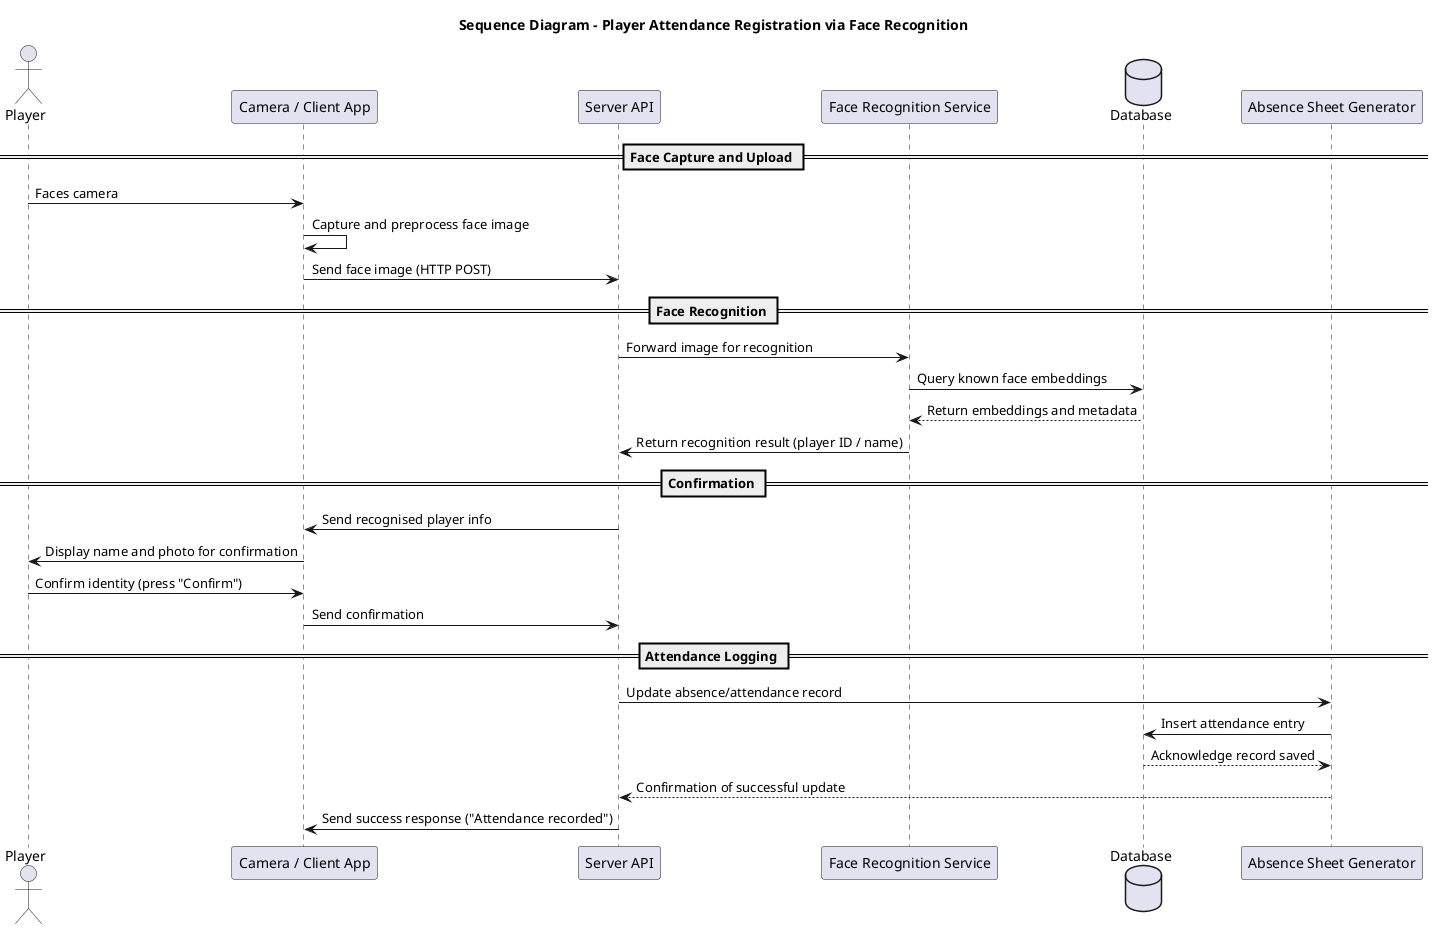 @startuml

title Sequence Diagram - Player Attendance Registration via Face Recognition

actor Player
participant "Camera / Client App" as Client
participant "Server API" as Server
participant "Face Recognition Service" as FaceRec
database "Database" as DB
participant "Absence Sheet Generator" as Sheet

== Face Capture and Upload ==
Player -> Client : Faces camera
Client -> Client : Capture and preprocess face image
Client -> Server : Send face image (HTTP POST)

== Face Recognition ==
Server -> FaceRec : Forward image for recognition
FaceRec -> DB : Query known face embeddings
DB --> FaceRec : Return embeddings and metadata
FaceRec -> Server : Return recognition result (player ID / name)

== Confirmation ==
Server -> Client : Send recognised player info
Client -> Player : Display name and photo for confirmation
Player -> Client : Confirm identity (press "Confirm")
Client -> Server : Send confirmation

== Attendance Logging ==
Server -> Sheet : Update absence/attendance record
Sheet -> DB : Insert attendance entry
DB --> Sheet : Acknowledge record saved
Sheet --> Server : Confirmation of successful update
Server -> Client : Send success response ("Attendance recorded")

@enduml